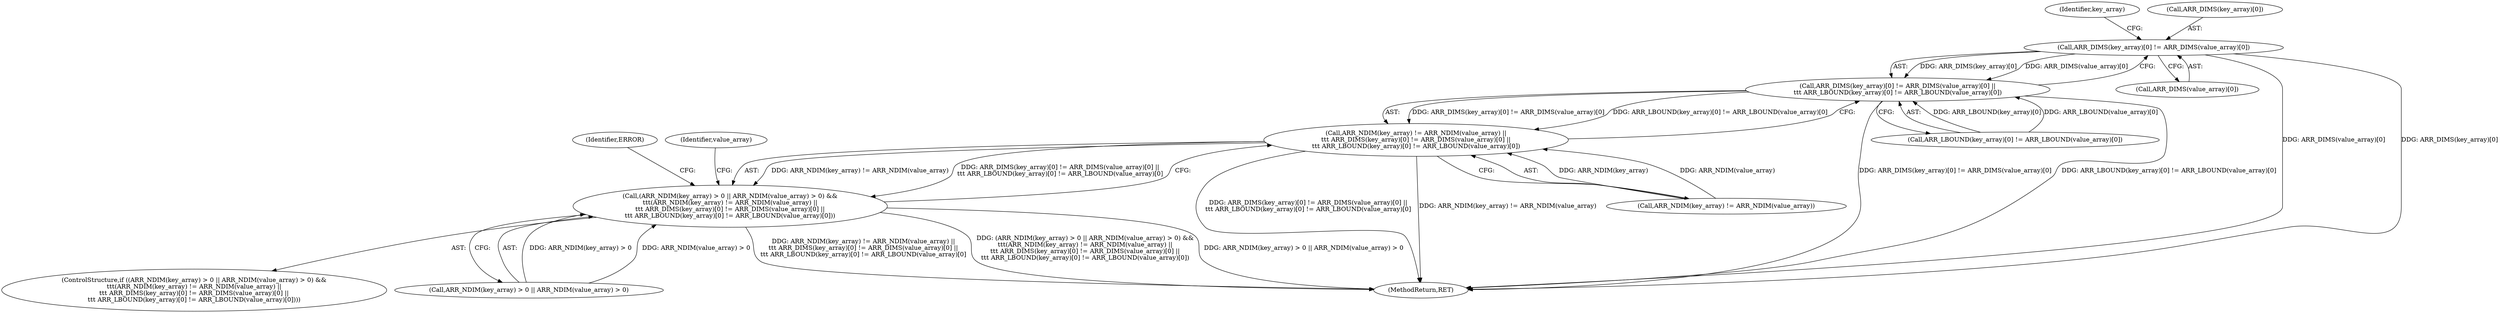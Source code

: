 digraph "0_postgres_31400a673325147e1205326008e32135a78b4d8a_0@array" {
"1000234" [label="(Call,ARR_DIMS(key_array)[0] != ARR_DIMS(value_array)[0])"];
"1000233" [label="(Call,ARR_DIMS(key_array)[0] != ARR_DIMS(value_array)[0] ||\n\t\t\t ARR_LBOUND(key_array)[0] != ARR_LBOUND(value_array)[0])"];
"1000227" [label="(Call,ARR_NDIM(key_array) != ARR_NDIM(value_array) ||\n\t\t\t ARR_DIMS(key_array)[0] != ARR_DIMS(value_array)[0] ||\n\t\t\t ARR_LBOUND(key_array)[0] != ARR_LBOUND(value_array)[0])"];
"1000217" [label="(Call,(ARR_NDIM(key_array) > 0 || ARR_NDIM(value_array) > 0) &&\n\t\t\t(ARR_NDIM(key_array) != ARR_NDIM(value_array) ||\n\t\t\t ARR_DIMS(key_array)[0] != ARR_DIMS(value_array)[0] ||\n\t\t\t ARR_LBOUND(key_array)[0] != ARR_LBOUND(value_array)[0]))"];
"1000217" [label="(Call,(ARR_NDIM(key_array) > 0 || ARR_NDIM(value_array) > 0) &&\n\t\t\t(ARR_NDIM(key_array) != ARR_NDIM(value_array) ||\n\t\t\t ARR_DIMS(key_array)[0] != ARR_DIMS(value_array)[0] ||\n\t\t\t ARR_LBOUND(key_array)[0] != ARR_LBOUND(value_array)[0]))"];
"1000246" [label="(Identifier,key_array)"];
"1000227" [label="(Call,ARR_NDIM(key_array) != ARR_NDIM(value_array) ||\n\t\t\t ARR_DIMS(key_array)[0] != ARR_DIMS(value_array)[0] ||\n\t\t\t ARR_LBOUND(key_array)[0] != ARR_LBOUND(value_array)[0])"];
"1000218" [label="(Call,ARR_NDIM(key_array) > 0 || ARR_NDIM(value_array) > 0)"];
"1000234" [label="(Call,ARR_DIMS(key_array)[0] != ARR_DIMS(value_array)[0])"];
"1000239" [label="(Call,ARR_DIMS(value_array)[0])"];
"1000216" [label="(ControlStructure,if ((ARR_NDIM(key_array) > 0 || ARR_NDIM(value_array) > 0) &&\n\t\t\t(ARR_NDIM(key_array) != ARR_NDIM(value_array) ||\n\t\t\t ARR_DIMS(key_array)[0] != ARR_DIMS(value_array)[0] ||\n\t\t\t ARR_LBOUND(key_array)[0] != ARR_LBOUND(value_array)[0])))"];
"1000253" [label="(Identifier,ERROR)"];
"1000260" [label="(Identifier,value_array)"];
"1000235" [label="(Call,ARR_DIMS(key_array)[0])"];
"1000243" [label="(Call,ARR_LBOUND(key_array)[0] != ARR_LBOUND(value_array)[0])"];
"1000434" [label="(MethodReturn,RET)"];
"1000228" [label="(Call,ARR_NDIM(key_array) != ARR_NDIM(value_array))"];
"1000233" [label="(Call,ARR_DIMS(key_array)[0] != ARR_DIMS(value_array)[0] ||\n\t\t\t ARR_LBOUND(key_array)[0] != ARR_LBOUND(value_array)[0])"];
"1000234" -> "1000233"  [label="AST: "];
"1000234" -> "1000239"  [label="CFG: "];
"1000235" -> "1000234"  [label="AST: "];
"1000239" -> "1000234"  [label="AST: "];
"1000246" -> "1000234"  [label="CFG: "];
"1000233" -> "1000234"  [label="CFG: "];
"1000234" -> "1000434"  [label="DDG: ARR_DIMS(value_array)[0]"];
"1000234" -> "1000434"  [label="DDG: ARR_DIMS(key_array)[0]"];
"1000234" -> "1000233"  [label="DDG: ARR_DIMS(key_array)[0]"];
"1000234" -> "1000233"  [label="DDG: ARR_DIMS(value_array)[0]"];
"1000233" -> "1000227"  [label="AST: "];
"1000233" -> "1000243"  [label="CFG: "];
"1000243" -> "1000233"  [label="AST: "];
"1000227" -> "1000233"  [label="CFG: "];
"1000233" -> "1000434"  [label="DDG: ARR_DIMS(key_array)[0] != ARR_DIMS(value_array)[0]"];
"1000233" -> "1000434"  [label="DDG: ARR_LBOUND(key_array)[0] != ARR_LBOUND(value_array)[0]"];
"1000233" -> "1000227"  [label="DDG: ARR_DIMS(key_array)[0] != ARR_DIMS(value_array)[0]"];
"1000233" -> "1000227"  [label="DDG: ARR_LBOUND(key_array)[0] != ARR_LBOUND(value_array)[0]"];
"1000243" -> "1000233"  [label="DDG: ARR_LBOUND(key_array)[0]"];
"1000243" -> "1000233"  [label="DDG: ARR_LBOUND(value_array)[0]"];
"1000227" -> "1000217"  [label="AST: "];
"1000227" -> "1000228"  [label="CFG: "];
"1000228" -> "1000227"  [label="AST: "];
"1000217" -> "1000227"  [label="CFG: "];
"1000227" -> "1000434"  [label="DDG: ARR_DIMS(key_array)[0] != ARR_DIMS(value_array)[0] ||\n\t\t\t ARR_LBOUND(key_array)[0] != ARR_LBOUND(value_array)[0]"];
"1000227" -> "1000434"  [label="DDG: ARR_NDIM(key_array) != ARR_NDIM(value_array)"];
"1000227" -> "1000217"  [label="DDG: ARR_NDIM(key_array) != ARR_NDIM(value_array)"];
"1000227" -> "1000217"  [label="DDG: ARR_DIMS(key_array)[0] != ARR_DIMS(value_array)[0] ||\n\t\t\t ARR_LBOUND(key_array)[0] != ARR_LBOUND(value_array)[0]"];
"1000228" -> "1000227"  [label="DDG: ARR_NDIM(key_array)"];
"1000228" -> "1000227"  [label="DDG: ARR_NDIM(value_array)"];
"1000217" -> "1000216"  [label="AST: "];
"1000217" -> "1000218"  [label="CFG: "];
"1000218" -> "1000217"  [label="AST: "];
"1000253" -> "1000217"  [label="CFG: "];
"1000260" -> "1000217"  [label="CFG: "];
"1000217" -> "1000434"  [label="DDG: ARR_NDIM(key_array) != ARR_NDIM(value_array) ||\n\t\t\t ARR_DIMS(key_array)[0] != ARR_DIMS(value_array)[0] ||\n\t\t\t ARR_LBOUND(key_array)[0] != ARR_LBOUND(value_array)[0]"];
"1000217" -> "1000434"  [label="DDG: (ARR_NDIM(key_array) > 0 || ARR_NDIM(value_array) > 0) &&\n\t\t\t(ARR_NDIM(key_array) != ARR_NDIM(value_array) ||\n\t\t\t ARR_DIMS(key_array)[0] != ARR_DIMS(value_array)[0] ||\n\t\t\t ARR_LBOUND(key_array)[0] != ARR_LBOUND(value_array)[0])"];
"1000217" -> "1000434"  [label="DDG: ARR_NDIM(key_array) > 0 || ARR_NDIM(value_array) > 0"];
"1000218" -> "1000217"  [label="DDG: ARR_NDIM(key_array) > 0"];
"1000218" -> "1000217"  [label="DDG: ARR_NDIM(value_array) > 0"];
}
